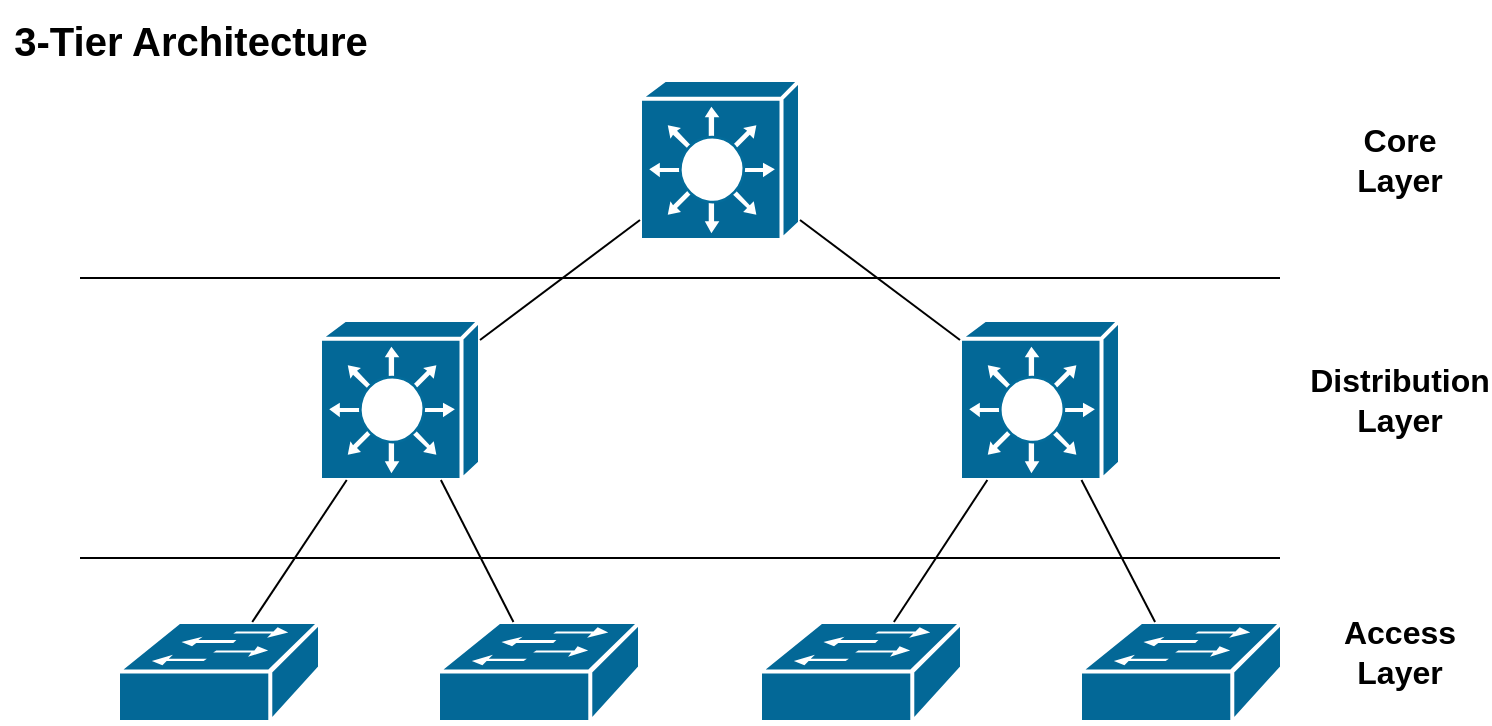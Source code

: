 <mxfile version="26.1.3">
  <diagram name="Page-1" id="c7DXvTs21VLr5IlSXrdW">
    <mxGraphModel dx="1235" dy="632" grid="1" gridSize="10" guides="1" tooltips="1" connect="1" arrows="1" fold="1" page="1" pageScale="1" pageWidth="850" pageHeight="1100" math="0" shadow="0">
      <root>
        <mxCell id="0" />
        <mxCell id="1" parent="0" />
        <mxCell id="Cfj_o5rWBlnhooTG-wgC-2" value="" style="shape=mxgraph.cisco.switches.layer_3_switch;sketch=0;html=1;pointerEvents=1;dashed=0;fillColor=#036897;strokeColor=#ffffff;strokeWidth=2;verticalLabelPosition=bottom;verticalAlign=top;align=center;outlineConnect=0;" vertex="1" parent="1">
          <mxGeometry x="360" y="120" width="80" height="80" as="geometry" />
        </mxCell>
        <mxCell id="Cfj_o5rWBlnhooTG-wgC-5" value="" style="shape=mxgraph.cisco.switches.layer_3_switch;sketch=0;html=1;pointerEvents=1;dashed=0;fillColor=#036897;strokeColor=#ffffff;strokeWidth=2;verticalLabelPosition=bottom;verticalAlign=top;align=center;outlineConnect=0;" vertex="1" parent="1">
          <mxGeometry x="200" y="240" width="80" height="80" as="geometry" />
        </mxCell>
        <mxCell id="Cfj_o5rWBlnhooTG-wgC-6" value="" style="shape=mxgraph.cisco.switches.layer_3_switch;sketch=0;html=1;pointerEvents=1;dashed=0;fillColor=#036897;strokeColor=#ffffff;strokeWidth=2;verticalLabelPosition=bottom;verticalAlign=top;align=center;outlineConnect=0;" vertex="1" parent="1">
          <mxGeometry x="520" y="240" width="80" height="80" as="geometry" />
        </mxCell>
        <mxCell id="Cfj_o5rWBlnhooTG-wgC-7" value="" style="shape=mxgraph.cisco.switches.workgroup_switch;sketch=0;html=1;pointerEvents=1;dashed=0;fillColor=#036897;strokeColor=#ffffff;strokeWidth=2;verticalLabelPosition=bottom;verticalAlign=top;align=center;outlineConnect=0;" vertex="1" parent="1">
          <mxGeometry x="99" y="391" width="101" height="50" as="geometry" />
        </mxCell>
        <mxCell id="Cfj_o5rWBlnhooTG-wgC-8" value="" style="shape=mxgraph.cisco.switches.workgroup_switch;sketch=0;html=1;pointerEvents=1;dashed=0;fillColor=#036897;strokeColor=#ffffff;strokeWidth=2;verticalLabelPosition=bottom;verticalAlign=top;align=center;outlineConnect=0;" vertex="1" parent="1">
          <mxGeometry x="259" y="391" width="101" height="50" as="geometry" />
        </mxCell>
        <mxCell id="Cfj_o5rWBlnhooTG-wgC-9" value="" style="shape=mxgraph.cisco.switches.workgroup_switch;sketch=0;html=1;pointerEvents=1;dashed=0;fillColor=#036897;strokeColor=#ffffff;strokeWidth=2;verticalLabelPosition=bottom;verticalAlign=top;align=center;outlineConnect=0;" vertex="1" parent="1">
          <mxGeometry x="420" y="391" width="101" height="50" as="geometry" />
        </mxCell>
        <mxCell id="Cfj_o5rWBlnhooTG-wgC-10" value="" style="shape=mxgraph.cisco.switches.workgroup_switch;sketch=0;html=1;pointerEvents=1;dashed=0;fillColor=#036897;strokeColor=#ffffff;strokeWidth=2;verticalLabelPosition=bottom;verticalAlign=top;align=center;outlineConnect=0;" vertex="1" parent="1">
          <mxGeometry x="580" y="391" width="101" height="50" as="geometry" />
        </mxCell>
        <mxCell id="Cfj_o5rWBlnhooTG-wgC-11" value="" style="endArrow=none;html=1;rounded=0;" edge="1" parent="1" source="Cfj_o5rWBlnhooTG-wgC-7" target="Cfj_o5rWBlnhooTG-wgC-5">
          <mxGeometry width="50" height="50" relative="1" as="geometry">
            <mxPoint x="410" y="370" as="sourcePoint" />
            <mxPoint x="460" y="320" as="targetPoint" />
          </mxGeometry>
        </mxCell>
        <mxCell id="Cfj_o5rWBlnhooTG-wgC-12" value="" style="endArrow=none;html=1;rounded=0;" edge="1" parent="1" source="Cfj_o5rWBlnhooTG-wgC-8" target="Cfj_o5rWBlnhooTG-wgC-5">
          <mxGeometry width="50" height="50" relative="1" as="geometry">
            <mxPoint x="176" y="401" as="sourcePoint" />
            <mxPoint x="223" y="330" as="targetPoint" />
          </mxGeometry>
        </mxCell>
        <mxCell id="Cfj_o5rWBlnhooTG-wgC-13" value="" style="endArrow=none;html=1;rounded=0;" edge="1" parent="1" source="Cfj_o5rWBlnhooTG-wgC-5" target="Cfj_o5rWBlnhooTG-wgC-2">
          <mxGeometry width="50" height="50" relative="1" as="geometry">
            <mxPoint x="307" y="401" as="sourcePoint" />
            <mxPoint x="270" y="330" as="targetPoint" />
          </mxGeometry>
        </mxCell>
        <mxCell id="Cfj_o5rWBlnhooTG-wgC-14" value="" style="endArrow=none;html=1;rounded=0;" edge="1" parent="1" source="Cfj_o5rWBlnhooTG-wgC-6" target="Cfj_o5rWBlnhooTG-wgC-2">
          <mxGeometry width="50" height="50" relative="1" as="geometry">
            <mxPoint x="290" y="260" as="sourcePoint" />
            <mxPoint x="370" y="200" as="targetPoint" />
          </mxGeometry>
        </mxCell>
        <mxCell id="Cfj_o5rWBlnhooTG-wgC-15" value="" style="endArrow=none;html=1;rounded=0;" edge="1" parent="1" source="Cfj_o5rWBlnhooTG-wgC-9" target="Cfj_o5rWBlnhooTG-wgC-6">
          <mxGeometry width="50" height="50" relative="1" as="geometry">
            <mxPoint x="530" y="260" as="sourcePoint" />
            <mxPoint x="450" y="200" as="targetPoint" />
          </mxGeometry>
        </mxCell>
        <mxCell id="Cfj_o5rWBlnhooTG-wgC-16" value="" style="endArrow=none;html=1;rounded=0;" edge="1" parent="1" source="Cfj_o5rWBlnhooTG-wgC-10" target="Cfj_o5rWBlnhooTG-wgC-6">
          <mxGeometry width="50" height="50" relative="1" as="geometry">
            <mxPoint x="497" y="401" as="sourcePoint" />
            <mxPoint x="544" y="330" as="targetPoint" />
          </mxGeometry>
        </mxCell>
        <mxCell id="Cfj_o5rWBlnhooTG-wgC-17" value="3-Tier Architecture" style="text;html=1;align=center;verticalAlign=middle;resizable=0;points=[];autosize=1;strokeColor=none;fillColor=none;fontSize=20;fontStyle=1" vertex="1" parent="1">
          <mxGeometry x="40" y="80" width="190" height="40" as="geometry" />
        </mxCell>
        <mxCell id="Cfj_o5rWBlnhooTG-wgC-18" value="" style="endArrow=none;html=1;rounded=0;" edge="1" parent="1">
          <mxGeometry width="50" height="50" relative="1" as="geometry">
            <mxPoint x="80" y="219" as="sourcePoint" />
            <mxPoint x="680" y="219" as="targetPoint" />
          </mxGeometry>
        </mxCell>
        <mxCell id="Cfj_o5rWBlnhooTG-wgC-19" value="" style="endArrow=none;html=1;rounded=0;" edge="1" parent="1">
          <mxGeometry width="50" height="50" relative="1" as="geometry">
            <mxPoint x="80" y="359" as="sourcePoint" />
            <mxPoint x="680" y="359" as="targetPoint" />
          </mxGeometry>
        </mxCell>
        <mxCell id="Cfj_o5rWBlnhooTG-wgC-20" value="Core Layer" style="text;html=1;align=center;verticalAlign=middle;whiteSpace=wrap;rounded=0;fontSize=16;fontStyle=1" vertex="1" parent="1">
          <mxGeometry x="710" y="145" width="60" height="30" as="geometry" />
        </mxCell>
        <mxCell id="Cfj_o5rWBlnhooTG-wgC-21" value="Distribution Layer" style="text;html=1;align=center;verticalAlign=middle;whiteSpace=wrap;rounded=0;fontSize=16;fontStyle=1" vertex="1" parent="1">
          <mxGeometry x="710" y="265" width="60" height="30" as="geometry" />
        </mxCell>
        <mxCell id="Cfj_o5rWBlnhooTG-wgC-22" value="Access&lt;div&gt;Layer&lt;/div&gt;" style="text;html=1;align=center;verticalAlign=middle;whiteSpace=wrap;rounded=0;fontSize=16;fontStyle=1" vertex="1" parent="1">
          <mxGeometry x="710" y="391" width="60" height="30" as="geometry" />
        </mxCell>
      </root>
    </mxGraphModel>
  </diagram>
</mxfile>
